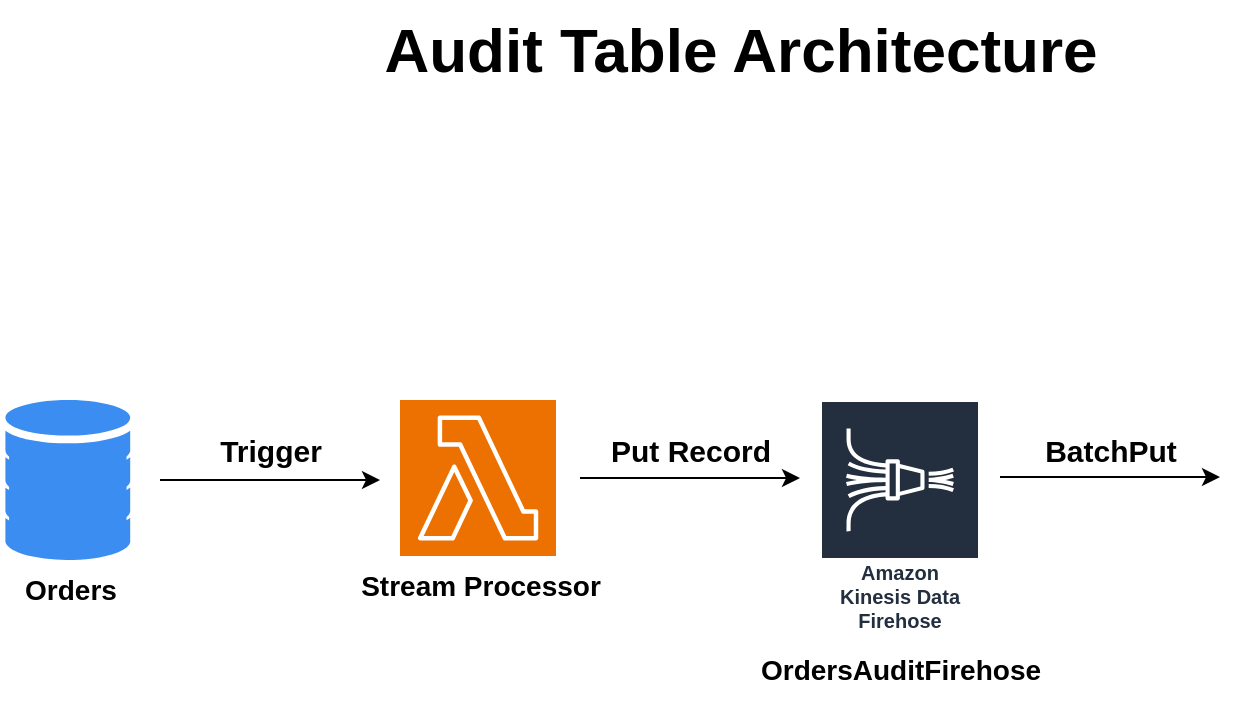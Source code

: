 <mxfile version="24.7.17">
  <diagram name="Page-1" id="0hU12V8MDEhU50m7K7h4">
    <mxGraphModel dx="1434" dy="688" grid="1" gridSize="10" guides="1" tooltips="1" connect="1" arrows="1" fold="1" page="1" pageScale="1" pageWidth="827" pageHeight="1169" math="0" shadow="0">
      <root>
        <mxCell id="0" />
        <mxCell id="1" parent="0" />
        <mxCell id="OkBjMl4km642uhRiBThM-1" value="&lt;font style=&quot;font-size: 31px;&quot;&gt;&lt;b&gt;Audit Table Architecture&lt;/b&gt;&lt;/font&gt;" style="text;html=1;align=center;verticalAlign=middle;resizable=0;points=[];autosize=1;strokeColor=none;fillColor=none;" vertex="1" parent="1">
          <mxGeometry x="230" y="80" width="380" height="50" as="geometry" />
        </mxCell>
        <mxCell id="OkBjMl4km642uhRiBThM-2" value="" style="sketch=0;html=1;aspect=fixed;strokeColor=none;shadow=0;fillColor=#3B8DF1;verticalAlign=top;labelPosition=center;verticalLabelPosition=bottom;shape=mxgraph.gcp2.database_2" vertex="1" parent="1">
          <mxGeometry x="52.7" y="280" width="62.4" height="80" as="geometry" />
        </mxCell>
        <mxCell id="OkBjMl4km642uhRiBThM-3" value="&lt;b&gt;&lt;font style=&quot;font-size: 14px;&quot;&gt;Orders&lt;/font&gt;&lt;/b&gt;" style="text;html=1;align=center;verticalAlign=middle;resizable=0;points=[];autosize=1;strokeColor=none;fillColor=none;" vertex="1" parent="1">
          <mxGeometry x="50.1" y="360" width="70" height="30" as="geometry" />
        </mxCell>
        <mxCell id="OkBjMl4km642uhRiBThM-8" value="&lt;font style=&quot;font-size: 15px;&quot;&gt;&lt;b&gt;Trigger&lt;/b&gt;&lt;/font&gt;" style="text;html=1;align=center;verticalAlign=middle;resizable=0;points=[];autosize=1;strokeColor=none;fillColor=none;strokeWidth=3;" vertex="1" parent="1">
          <mxGeometry x="150" y="290" width="70" height="30" as="geometry" />
        </mxCell>
        <mxCell id="OkBjMl4km642uhRiBThM-9" value="" style="endArrow=classic;html=1;rounded=0;" edge="1" parent="1">
          <mxGeometry width="50" height="50" relative="1" as="geometry">
            <mxPoint x="130" y="320" as="sourcePoint" />
            <mxPoint x="240" y="320" as="targetPoint" />
            <Array as="points" />
          </mxGeometry>
        </mxCell>
        <mxCell id="OkBjMl4km642uhRiBThM-10" value="" style="sketch=0;points=[[0,0,0],[0.25,0,0],[0.5,0,0],[0.75,0,0],[1,0,0],[0,1,0],[0.25,1,0],[0.5,1,0],[0.75,1,0],[1,1,0],[0,0.25,0],[0,0.5,0],[0,0.75,0],[1,0.25,0],[1,0.5,0],[1,0.75,0]];outlineConnect=0;fontColor=#232F3E;fillColor=#ED7100;strokeColor=#ffffff;dashed=0;verticalLabelPosition=bottom;verticalAlign=top;align=center;html=1;fontSize=12;fontStyle=0;aspect=fixed;shape=mxgraph.aws4.resourceIcon;resIcon=mxgraph.aws4.lambda;" vertex="1" parent="1">
          <mxGeometry x="250" y="280" width="78" height="78" as="geometry" />
        </mxCell>
        <mxCell id="OkBjMl4km642uhRiBThM-11" value="&lt;span style=&quot;font-size: 14px;&quot;&gt;&lt;b&gt;Stream Processor&lt;/b&gt;&lt;/span&gt;" style="text;html=1;align=center;verticalAlign=middle;resizable=0;points=[];autosize=1;strokeColor=none;fillColor=none;" vertex="1" parent="1">
          <mxGeometry x="220" y="358" width="140" height="30" as="geometry" />
        </mxCell>
        <mxCell id="OkBjMl4km642uhRiBThM-12" value="" style="endArrow=classic;html=1;rounded=0;" edge="1" parent="1">
          <mxGeometry width="50" height="50" relative="1" as="geometry">
            <mxPoint x="340" y="319" as="sourcePoint" />
            <mxPoint x="450" y="319" as="targetPoint" />
            <Array as="points" />
          </mxGeometry>
        </mxCell>
        <mxCell id="OkBjMl4km642uhRiBThM-13" value="&lt;span style=&quot;font-size: 15px;&quot;&gt;&lt;b&gt;Put Record&lt;/b&gt;&lt;/span&gt;" style="text;html=1;align=center;verticalAlign=middle;resizable=0;points=[];autosize=1;strokeColor=none;fillColor=none;strokeWidth=3;" vertex="1" parent="1">
          <mxGeometry x="345" y="290" width="100" height="30" as="geometry" />
        </mxCell>
        <mxCell id="OkBjMl4km642uhRiBThM-14" value="Amazon Kinesis Data Firehose" style="sketch=0;outlineConnect=0;fontColor=#232F3E;gradientColor=none;strokeColor=#ffffff;fillColor=#232F3E;dashed=0;verticalLabelPosition=middle;verticalAlign=bottom;align=center;html=1;whiteSpace=wrap;fontSize=10;fontStyle=1;spacing=3;shape=mxgraph.aws4.productIcon;prIcon=mxgraph.aws4.kinesis_data_firehose;" vertex="1" parent="1">
          <mxGeometry x="460" y="280" width="80" height="120" as="geometry" />
        </mxCell>
        <mxCell id="OkBjMl4km642uhRiBThM-16" value="&lt;span style=&quot;font-size: 14px;&quot;&gt;&lt;b&gt;OrdersAuditFirehose&lt;/b&gt;&lt;/span&gt;" style="text;html=1;align=center;verticalAlign=middle;resizable=0;points=[];autosize=1;strokeColor=none;fillColor=none;" vertex="1" parent="1">
          <mxGeometry x="420" y="400" width="160" height="30" as="geometry" />
        </mxCell>
        <mxCell id="OkBjMl4km642uhRiBThM-17" value="" style="endArrow=classic;html=1;rounded=0;" edge="1" parent="1">
          <mxGeometry width="50" height="50" relative="1" as="geometry">
            <mxPoint x="550" y="318.5" as="sourcePoint" />
            <mxPoint x="660" y="318.5" as="targetPoint" />
            <Array as="points" />
          </mxGeometry>
        </mxCell>
        <mxCell id="OkBjMl4km642uhRiBThM-18" value="&lt;span style=&quot;font-size: 15px;&quot;&gt;&lt;b&gt;BatchPut&lt;/b&gt;&lt;/span&gt;" style="text;html=1;align=center;verticalAlign=middle;resizable=0;points=[];autosize=1;strokeColor=none;fillColor=none;strokeWidth=3;" vertex="1" parent="1">
          <mxGeometry x="560" y="290" width="90" height="30" as="geometry" />
        </mxCell>
      </root>
    </mxGraphModel>
  </diagram>
</mxfile>

